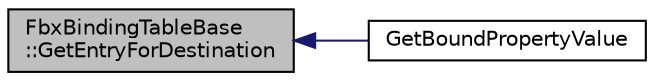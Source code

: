 digraph "FbxBindingTableBase::GetEntryForDestination"
{
  edge [fontname="Helvetica",fontsize="10",labelfontname="Helvetica",labelfontsize="10"];
  node [fontname="Helvetica",fontsize="10",shape=record];
  rankdir="LR";
  Node11 [label="FbxBindingTableBase\l::GetEntryForDestination",height=0.2,width=0.4,color="black", fillcolor="grey75", style="filled", fontcolor="black"];
  Node11 -> Node12 [dir="back",color="midnightblue",fontsize="10",style="solid"];
  Node12 [label="GetBoundPropertyValue",height=0.2,width=0.4,color="black", fillcolor="white", style="filled",URL="$fbximplementationutils_8h.html#a096e79a1c0fe368971a2e2eea8031a37"];
}
